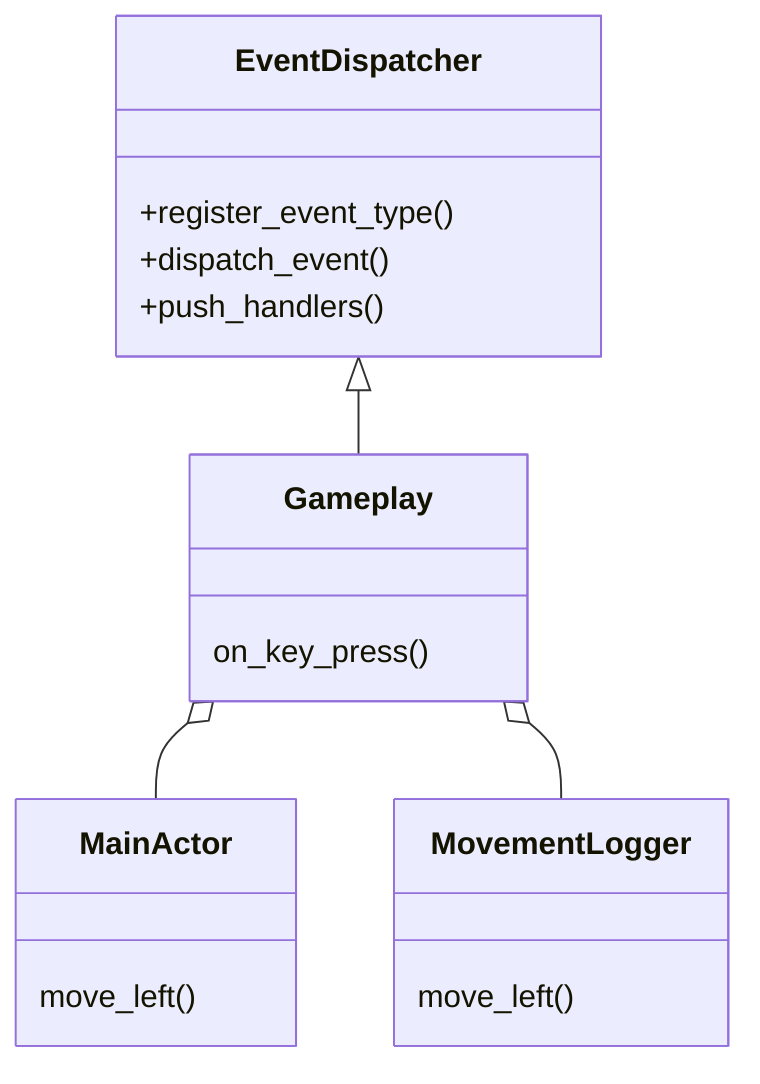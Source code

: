 classDiagram
%% @backgroundColor(#252525)
    EventDispatcher <|-- Gameplay
    Gameplay o-- MainActor
    Gameplay o-- MovementLogger
    Gameplay : on_key_press()
    MainActor : move_left()
    MovementLogger : move_left()
    class EventDispatcher{
        +register_event_type()
        +dispatch_event()
        +push_handlers()
    }